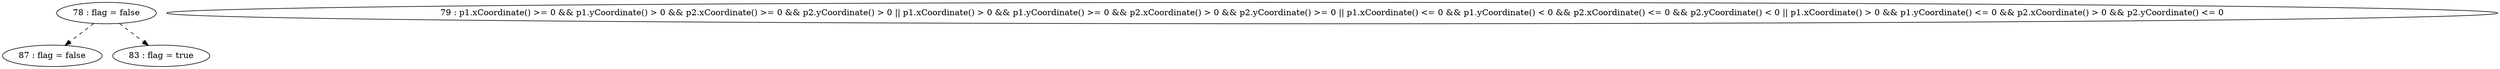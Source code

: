 digraph G {
"78 : flag = false"
"78 : flag = false" -> "87 : flag = false" [style=dashed]
"78 : flag = false" -> "83 : flag = true" [style=dashed]
"79 : p1.xCoordinate() >= 0 && p1.yCoordinate() > 0 && p2.xCoordinate() >= 0 && p2.yCoordinate() > 0 || p1.xCoordinate() > 0 && p1.yCoordinate() >= 0 && p2.xCoordinate() > 0 && p2.yCoordinate() >= 0 || p1.xCoordinate() <= 0 && p1.yCoordinate() < 0 && p2.xCoordinate() <= 0 && p2.yCoordinate() < 0 || p1.xCoordinate() > 0 && p1.yCoordinate() <= 0 && p2.xCoordinate() > 0 && p2.yCoordinate() <= 0"
"83 : flag = true"
"87 : flag = false"
}